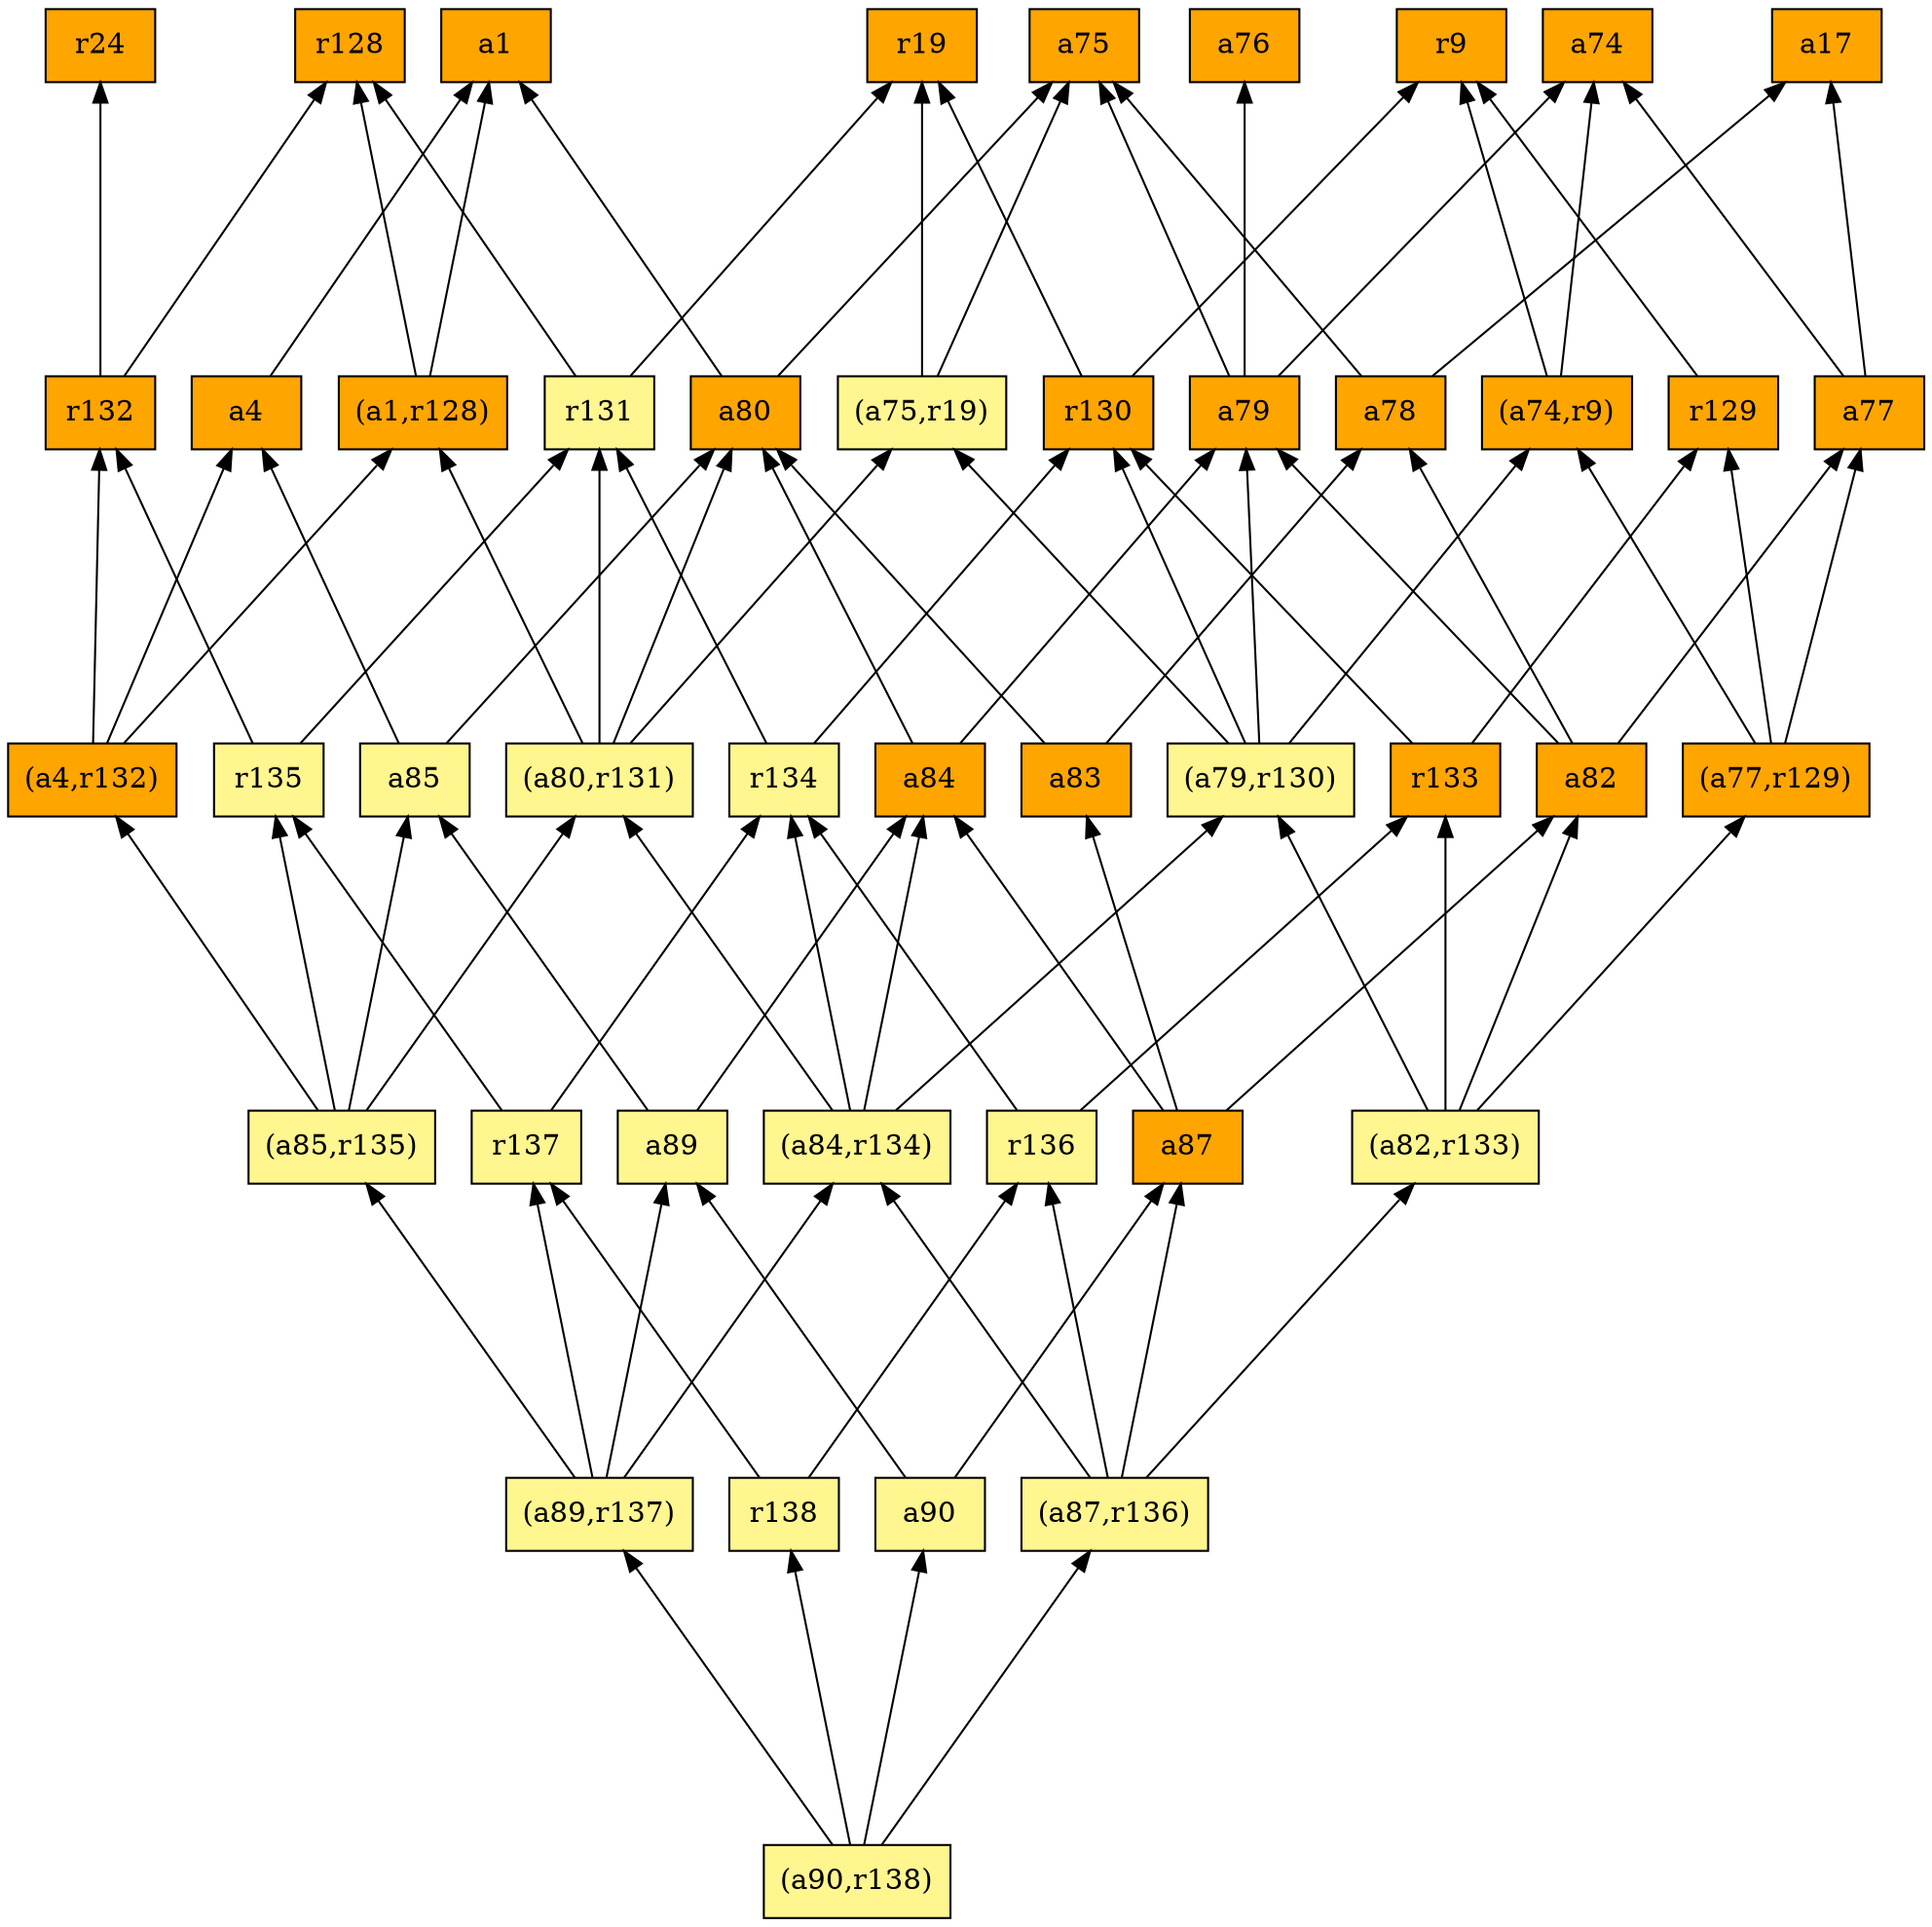 digraph G {
rankdir=BT;ranksep="2.0";
"r131" [shape=record,fillcolor=khaki1,style=filled,label="{r131}"];
"a74" [shape=record,fillcolor=orange,style=filled,label="{a74}"];
"r138" [shape=record,fillcolor=khaki1,style=filled,label="{r138}"];
"a79" [shape=record,fillcolor=orange,style=filled,label="{a79}"];
"r132" [shape=record,fillcolor=orange,style=filled,label="{r132}"];
"(a74,r9)" [shape=record,fillcolor=orange,style=filled,label="{(a74,r9)}"];
"(a1,r128)" [shape=record,fillcolor=orange,style=filled,label="{(a1,r128)}"];
"(a82,r133)" [shape=record,fillcolor=khaki1,style=filled,label="{(a82,r133)}"];
"a77" [shape=record,fillcolor=orange,style=filled,label="{a77}"];
"a87" [shape=record,fillcolor=orange,style=filled,label="{a87}"];
"(a84,r134)" [shape=record,fillcolor=khaki1,style=filled,label="{(a84,r134)}"];
"r9" [shape=record,fillcolor=orange,style=filled,label="{r9}"];
"(a79,r130)" [shape=record,fillcolor=khaki1,style=filled,label="{(a79,r130)}"];
"(a90,r138)" [shape=record,fillcolor=khaki1,style=filled,label="{(a90,r138)}"];
"a84" [shape=record,fillcolor=orange,style=filled,label="{a84}"];
"r136" [shape=record,fillcolor=khaki1,style=filled,label="{r136}"];
"a82" [shape=record,fillcolor=orange,style=filled,label="{a82}"];
"a4" [shape=record,fillcolor=orange,style=filled,label="{a4}"];
"r24" [shape=record,fillcolor=orange,style=filled,label="{r24}"];
"r134" [shape=record,fillcolor=khaki1,style=filled,label="{r134}"];
"(a80,r131)" [shape=record,fillcolor=khaki1,style=filled,label="{(a80,r131)}"];
"(a75,r19)" [shape=record,fillcolor=khaki1,style=filled,label="{(a75,r19)}"];
"a89" [shape=record,fillcolor=khaki1,style=filled,label="{a89}"];
"r130" [shape=record,fillcolor=orange,style=filled,label="{r130}"];
"r129" [shape=record,fillcolor=orange,style=filled,label="{r129}"];
"a75" [shape=record,fillcolor=orange,style=filled,label="{a75}"];
"r135" [shape=record,fillcolor=khaki1,style=filled,label="{r135}"];
"a17" [shape=record,fillcolor=orange,style=filled,label="{a17}"];
"r128" [shape=record,fillcolor=orange,style=filled,label="{r128}"];
"a83" [shape=record,fillcolor=orange,style=filled,label="{a83}"];
"a85" [shape=record,fillcolor=khaki1,style=filled,label="{a85}"];
"a80" [shape=record,fillcolor=orange,style=filled,label="{a80}"];
"(a89,r137)" [shape=record,fillcolor=khaki1,style=filled,label="{(a89,r137)}"];
"a1" [shape=record,fillcolor=orange,style=filled,label="{a1}"];
"(a4,r132)" [shape=record,fillcolor=orange,style=filled,label="{(a4,r132)}"];
"(a85,r135)" [shape=record,fillcolor=khaki1,style=filled,label="{(a85,r135)}"];
"a78" [shape=record,fillcolor=orange,style=filled,label="{a78}"];
"r137" [shape=record,fillcolor=khaki1,style=filled,label="{r137}"];
"a90" [shape=record,fillcolor=khaki1,style=filled,label="{a90}"];
"r19" [shape=record,fillcolor=orange,style=filled,label="{r19}"];
"(a87,r136)" [shape=record,fillcolor=khaki1,style=filled,label="{(a87,r136)}"];
"a76" [shape=record,fillcolor=orange,style=filled,label="{a76}"];
"r133" [shape=record,fillcolor=orange,style=filled,label="{r133}"];
"(a77,r129)" [shape=record,fillcolor=orange,style=filled,label="{(a77,r129)}"];
"r131" -> "r128"
"r131" -> "r19"
"r138" -> "r136"
"r138" -> "r137"
"a79" -> "a75"
"a79" -> "a74"
"a79" -> "a76"
"r132" -> "r128"
"r132" -> "r24"
"(a74,r9)" -> "r9"
"(a74,r9)" -> "a74"
"(a1,r128)" -> "r128"
"(a1,r128)" -> "a1"
"(a82,r133)" -> "a82"
"(a82,r133)" -> "r133"
"(a82,r133)" -> "(a79,r130)"
"(a82,r133)" -> "(a77,r129)"
"a77" -> "a74"
"a77" -> "a17"
"a87" -> "a83"
"a87" -> "a82"
"a87" -> "a84"
"(a84,r134)" -> "r134"
"(a84,r134)" -> "(a80,r131)"
"(a84,r134)" -> "a84"
"(a84,r134)" -> "(a79,r130)"
"(a79,r130)" -> "a79"
"(a79,r130)" -> "(a75,r19)"
"(a79,r130)" -> "r130"
"(a79,r130)" -> "(a74,r9)"
"(a90,r138)" -> "r138"
"(a90,r138)" -> "a90"
"(a90,r138)" -> "(a87,r136)"
"(a90,r138)" -> "(a89,r137)"
"a84" -> "a79"
"a84" -> "a80"
"r136" -> "r134"
"r136" -> "r133"
"a82" -> "a78"
"a82" -> "a79"
"a82" -> "a77"
"a4" -> "a1"
"r134" -> "r130"
"r134" -> "r131"
"(a80,r131)" -> "r131"
"(a80,r131)" -> "(a75,r19)"
"(a80,r131)" -> "(a1,r128)"
"(a80,r131)" -> "a80"
"(a75,r19)" -> "a75"
"(a75,r19)" -> "r19"
"a89" -> "a85"
"a89" -> "a84"
"r130" -> "r9"
"r130" -> "r19"
"r129" -> "r9"
"r135" -> "r131"
"r135" -> "r132"
"a83" -> "a78"
"a83" -> "a80"
"a85" -> "a80"
"a85" -> "a4"
"a80" -> "a75"
"a80" -> "a1"
"(a89,r137)" -> "(a85,r135)"
"(a89,r137)" -> "r137"
"(a89,r137)" -> "(a84,r134)"
"(a89,r137)" -> "a89"
"(a4,r132)" -> "a4"
"(a4,r132)" -> "r132"
"(a4,r132)" -> "(a1,r128)"
"(a85,r135)" -> "(a4,r132)"
"(a85,r135)" -> "r135"
"(a85,r135)" -> "a85"
"(a85,r135)" -> "(a80,r131)"
"a78" -> "a75"
"a78" -> "a17"
"r137" -> "r135"
"r137" -> "r134"
"a90" -> "a87"
"a90" -> "a89"
"(a87,r136)" -> "r136"
"(a87,r136)" -> "(a82,r133)"
"(a87,r136)" -> "a87"
"(a87,r136)" -> "(a84,r134)"
"r133" -> "r130"
"r133" -> "r129"
"(a77,r129)" -> "r129"
"(a77,r129)" -> "a77"
"(a77,r129)" -> "(a74,r9)"
}
